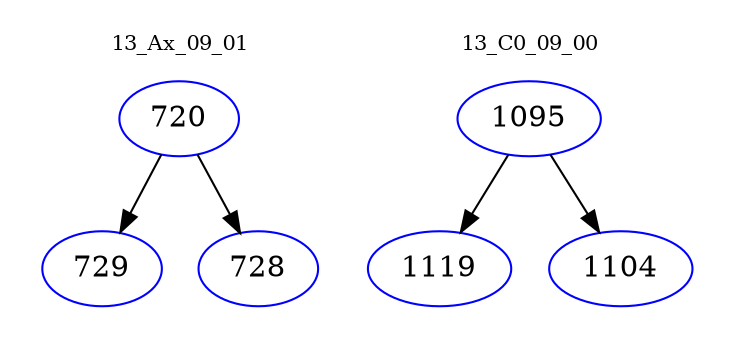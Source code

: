 digraph{
subgraph cluster_0 {
color = white
label = "13_Ax_09_01";
fontsize=10;
T0_720 [label="720", color="blue"]
T0_720 -> T0_729 [color="black"]
T0_729 [label="729", color="blue"]
T0_720 -> T0_728 [color="black"]
T0_728 [label="728", color="blue"]
}
subgraph cluster_1 {
color = white
label = "13_C0_09_00";
fontsize=10;
T1_1095 [label="1095", color="blue"]
T1_1095 -> T1_1119 [color="black"]
T1_1119 [label="1119", color="blue"]
T1_1095 -> T1_1104 [color="black"]
T1_1104 [label="1104", color="blue"]
}
}
